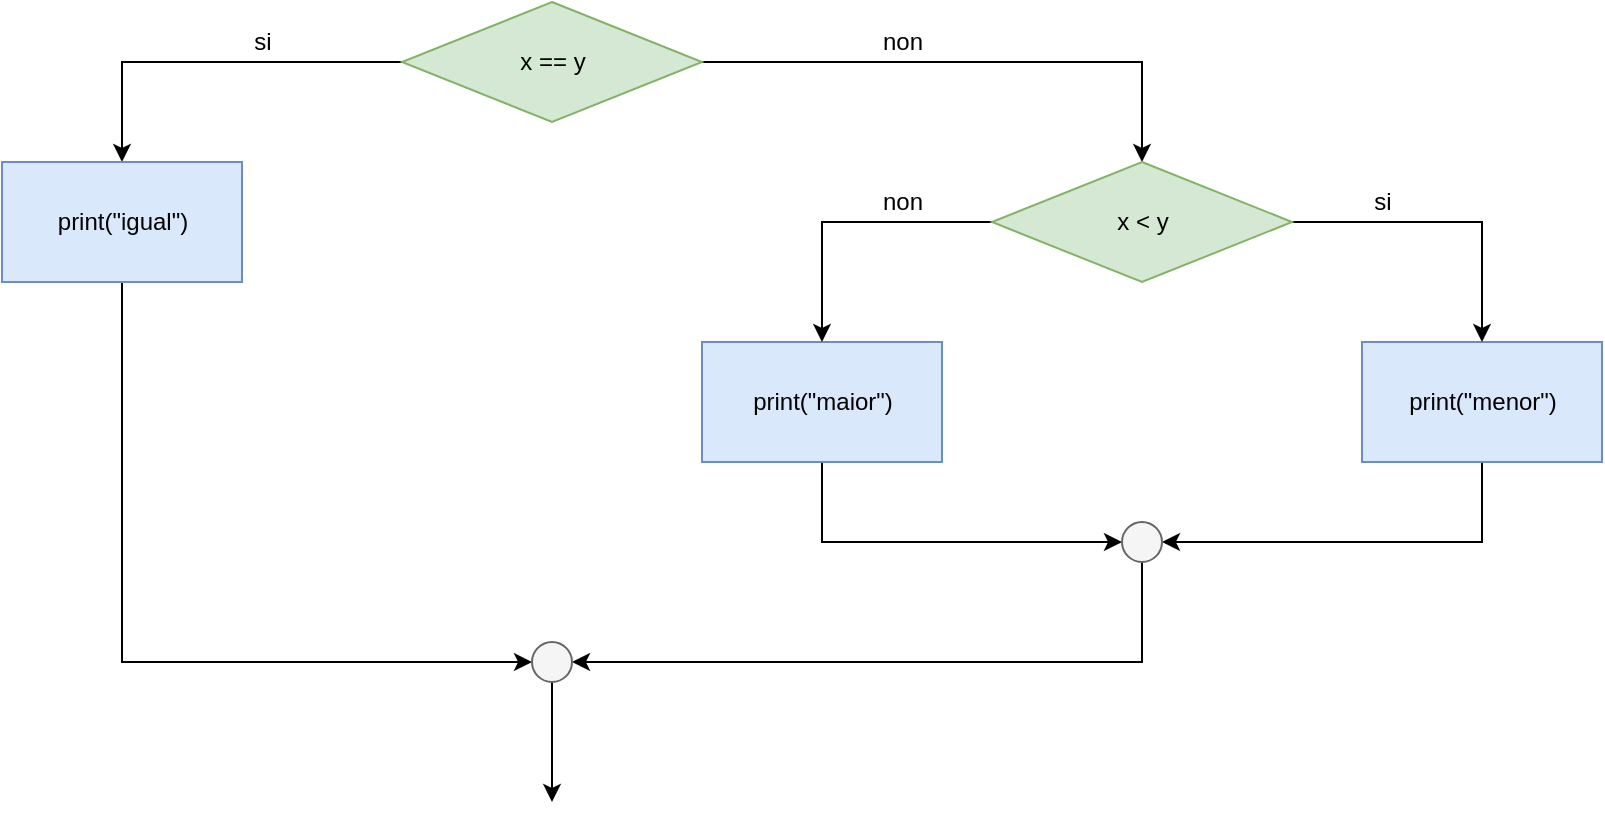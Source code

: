<mxfile version="13.0.3" type="device"><diagram id="EiKd-wm3E8hcgmgRgqGS" name="Page-1"><mxGraphModel dx="2005" dy="783" grid="1" gridSize="10" guides="1" tooltips="1" connect="1" arrows="1" fold="1" page="1" pageScale="1" pageWidth="583" pageHeight="827" math="0" shadow="0"><root><mxCell id="0"/><mxCell id="1" parent="0"/><mxCell id="oiG6X2uc00GOfiikO8o1-45" style="edgeStyle=orthogonalEdgeStyle;rounded=0;orthogonalLoop=1;jettySize=auto;html=1;" edge="1" parent="1" source="oiG6X2uc00GOfiikO8o1-1" target="oiG6X2uc00GOfiikO8o1-30"><mxGeometry relative="1" as="geometry"/></mxCell><mxCell id="oiG6X2uc00GOfiikO8o1-46" style="edgeStyle=orthogonalEdgeStyle;rounded=0;orthogonalLoop=1;jettySize=auto;html=1;entryX=0.5;entryY=0;entryDx=0;entryDy=0;" edge="1" parent="1" source="oiG6X2uc00GOfiikO8o1-1" target="oiG6X2uc00GOfiikO8o1-28"><mxGeometry relative="1" as="geometry"/></mxCell><mxCell id="oiG6X2uc00GOfiikO8o1-1" value="" style="rhombus;whiteSpace=wrap;html=1;fillColor=#d5e8d4;strokeColor=#82b366;" vertex="1" parent="1"><mxGeometry x="130" y="170" width="150" height="60" as="geometry"/></mxCell><mxCell id="oiG6X2uc00GOfiikO8o1-52" style="edgeStyle=orthogonalEdgeStyle;rounded=0;orthogonalLoop=1;jettySize=auto;html=1;entryX=0;entryY=0.5;entryDx=0;entryDy=0;" edge="1" parent="1" source="oiG6X2uc00GOfiikO8o1-2" target="oiG6X2uc00GOfiikO8o1-49"><mxGeometry relative="1" as="geometry"><Array as="points"><mxPoint x="340" y="440"/></Array></mxGeometry></mxCell><mxCell id="oiG6X2uc00GOfiikO8o1-2" value="" style="rounded=0;whiteSpace=wrap;html=1;fillColor=#dae8fc;strokeColor=#6c8ebf;" vertex="1" parent="1"><mxGeometry x="280" y="340" width="120" height="60" as="geometry"/></mxCell><mxCell id="oiG6X2uc00GOfiikO8o1-7" value="x == y" style="text;html=1;resizable=0;autosize=1;align=center;verticalAlign=middle;points=[];fillColor=none;strokeColor=none;rounded=0;" vertex="1" parent="1"><mxGeometry x="180" y="190" width="50" height="20" as="geometry"/></mxCell><mxCell id="oiG6X2uc00GOfiikO8o1-9" value="print(&quot;maior&quot;)" style="text;html=1;resizable=0;autosize=1;align=center;verticalAlign=middle;points=[];fillColor=none;strokeColor=none;rounded=0;" vertex="1" parent="1"><mxGeometry x="295" y="360" width="90" height="20" as="geometry"/></mxCell><mxCell id="oiG6X2uc00GOfiikO8o1-53" style="edgeStyle=orthogonalEdgeStyle;rounded=0;orthogonalLoop=1;jettySize=auto;html=1;entryX=1;entryY=0.5;entryDx=0;entryDy=0;" edge="1" parent="1" source="oiG6X2uc00GOfiikO8o1-15" target="oiG6X2uc00GOfiikO8o1-49"><mxGeometry relative="1" as="geometry"><Array as="points"><mxPoint x="670" y="440"/></Array></mxGeometry></mxCell><mxCell id="oiG6X2uc00GOfiikO8o1-15" value="" style="rounded=0;whiteSpace=wrap;html=1;fillColor=#dae8fc;strokeColor=#6c8ebf;" vertex="1" parent="1"><mxGeometry x="610" y="340" width="120" height="60" as="geometry"/></mxCell><mxCell id="oiG6X2uc00GOfiikO8o1-16" value="print(&quot;menor&quot;)" style="text;html=1;resizable=0;autosize=1;align=center;verticalAlign=middle;points=[];fillColor=none;strokeColor=none;rounded=0;" vertex="1" parent="1"><mxGeometry x="625" y="360" width="90" height="20" as="geometry"/></mxCell><mxCell id="oiG6X2uc00GOfiikO8o1-47" style="edgeStyle=orthogonalEdgeStyle;rounded=0;orthogonalLoop=1;jettySize=auto;html=1;entryX=0.5;entryY=0;entryDx=0;entryDy=0;" edge="1" parent="1" source="oiG6X2uc00GOfiikO8o1-28" target="oiG6X2uc00GOfiikO8o1-2"><mxGeometry relative="1" as="geometry"/></mxCell><mxCell id="oiG6X2uc00GOfiikO8o1-48" style="edgeStyle=orthogonalEdgeStyle;rounded=0;orthogonalLoop=1;jettySize=auto;html=1;" edge="1" parent="1" source="oiG6X2uc00GOfiikO8o1-28" target="oiG6X2uc00GOfiikO8o1-15"><mxGeometry relative="1" as="geometry"/></mxCell><mxCell id="oiG6X2uc00GOfiikO8o1-28" value="" style="rhombus;whiteSpace=wrap;html=1;fillColor=#d5e8d4;strokeColor=#82b366;" vertex="1" parent="1"><mxGeometry x="425" y="250" width="150" height="60" as="geometry"/></mxCell><mxCell id="oiG6X2uc00GOfiikO8o1-29" value="x &amp;lt; y" style="text;html=1;resizable=0;autosize=1;align=center;verticalAlign=middle;points=[];fillColor=none;strokeColor=none;rounded=0;" vertex="1" parent="1"><mxGeometry x="480" y="270" width="40" height="20" as="geometry"/></mxCell><mxCell id="oiG6X2uc00GOfiikO8o1-57" style="edgeStyle=orthogonalEdgeStyle;rounded=0;orthogonalLoop=1;jettySize=auto;html=1;entryX=0;entryY=0.5;entryDx=0;entryDy=0;" edge="1" parent="1" source="oiG6X2uc00GOfiikO8o1-30" target="oiG6X2uc00GOfiikO8o1-54"><mxGeometry relative="1" as="geometry"><Array as="points"><mxPoint x="-10" y="500"/></Array></mxGeometry></mxCell><mxCell id="oiG6X2uc00GOfiikO8o1-30" value="" style="rounded=0;whiteSpace=wrap;html=1;fillColor=#dae8fc;strokeColor=#6c8ebf;" vertex="1" parent="1"><mxGeometry x="-70" y="250" width="120" height="60" as="geometry"/></mxCell><mxCell id="oiG6X2uc00GOfiikO8o1-31" value="print(&quot;igual&quot;)" style="text;html=1;resizable=0;autosize=1;align=center;verticalAlign=middle;points=[];fillColor=none;strokeColor=none;rounded=0;" vertex="1" parent="1"><mxGeometry x="-50" y="270" width="80" height="20" as="geometry"/></mxCell><mxCell id="oiG6X2uc00GOfiikO8o1-56" style="edgeStyle=orthogonalEdgeStyle;rounded=0;orthogonalLoop=1;jettySize=auto;html=1;entryX=1;entryY=0.5;entryDx=0;entryDy=0;" edge="1" parent="1" source="oiG6X2uc00GOfiikO8o1-49" target="oiG6X2uc00GOfiikO8o1-54"><mxGeometry relative="1" as="geometry"><Array as="points"><mxPoint x="500" y="500"/></Array></mxGeometry></mxCell><mxCell id="oiG6X2uc00GOfiikO8o1-49" value="" style="ellipse;whiteSpace=wrap;html=1;fillColor=#f5f5f5;strokeColor=#666666;fontColor=#333333;" vertex="1" parent="1"><mxGeometry x="490" y="430" width="20" height="20" as="geometry"/></mxCell><mxCell id="oiG6X2uc00GOfiikO8o1-58" style="edgeStyle=orthogonalEdgeStyle;rounded=0;orthogonalLoop=1;jettySize=auto;html=1;" edge="1" parent="1" source="oiG6X2uc00GOfiikO8o1-54"><mxGeometry relative="1" as="geometry"><mxPoint x="205" y="570" as="targetPoint"/></mxGeometry></mxCell><mxCell id="oiG6X2uc00GOfiikO8o1-54" value="" style="ellipse;whiteSpace=wrap;html=1;fillColor=#f5f5f5;strokeColor=#666666;fontColor=#333333;" vertex="1" parent="1"><mxGeometry x="195" y="490" width="20" height="20" as="geometry"/></mxCell><mxCell id="oiG6X2uc00GOfiikO8o1-59" value="si" style="text;html=1;resizable=0;autosize=1;align=center;verticalAlign=middle;points=[];fillColor=none;strokeColor=none;rounded=0;" vertex="1" parent="1"><mxGeometry x="50" y="180" width="20" height="20" as="geometry"/></mxCell><mxCell id="oiG6X2uc00GOfiikO8o1-60" value="non" style="text;html=1;resizable=0;autosize=1;align=center;verticalAlign=middle;points=[];fillColor=none;strokeColor=none;rounded=0;" vertex="1" parent="1"><mxGeometry x="360" y="180" width="40" height="20" as="geometry"/></mxCell><mxCell id="oiG6X2uc00GOfiikO8o1-61" value="si" style="text;html=1;resizable=0;autosize=1;align=center;verticalAlign=middle;points=[];fillColor=none;strokeColor=none;rounded=0;" vertex="1" parent="1"><mxGeometry x="610" y="260" width="20" height="20" as="geometry"/></mxCell><mxCell id="oiG6X2uc00GOfiikO8o1-62" value="non" style="text;html=1;resizable=0;autosize=1;align=center;verticalAlign=middle;points=[];fillColor=none;strokeColor=none;rounded=0;" vertex="1" parent="1"><mxGeometry x="360" y="260" width="40" height="20" as="geometry"/></mxCell></root></mxGraphModel></diagram></mxfile>